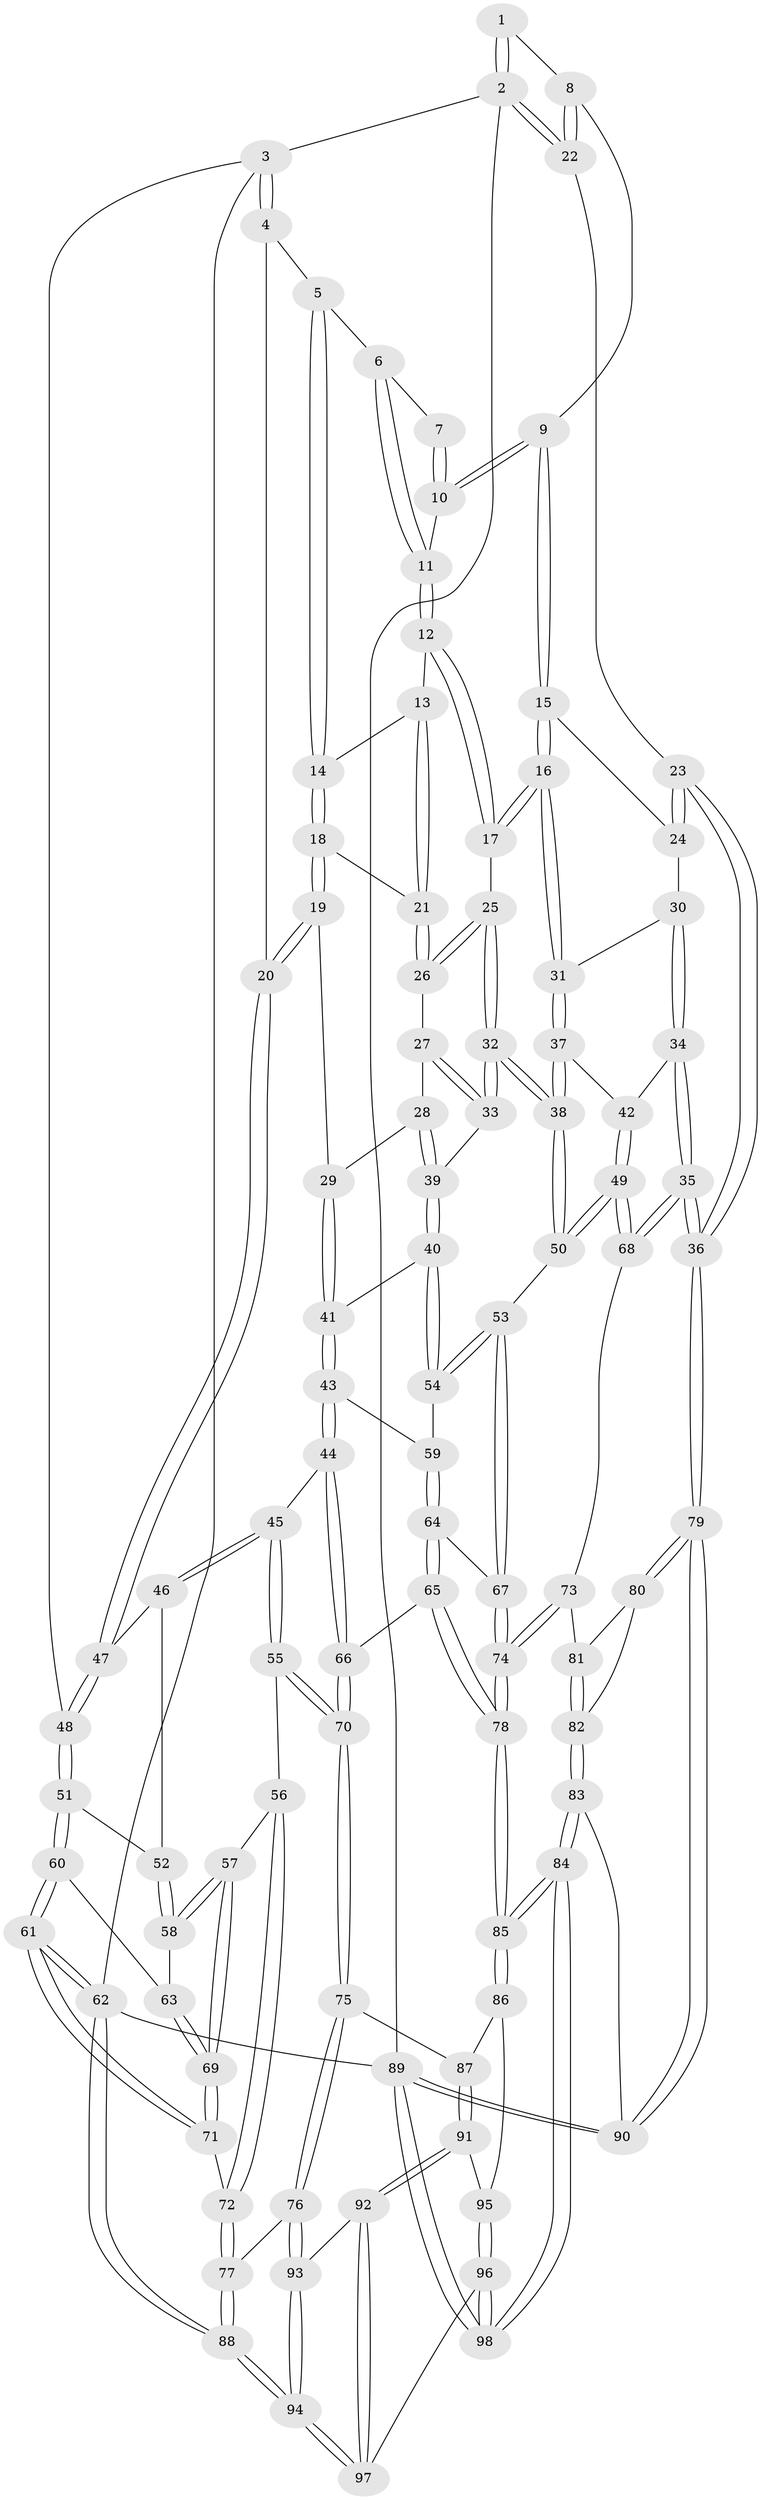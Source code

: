 // coarse degree distribution, {3: 0.1724137931034483, 7: 0.017241379310344827, 5: 0.29310344827586204, 4: 0.46551724137931033, 6: 0.05172413793103448}
// Generated by graph-tools (version 1.1) at 2025/42/03/06/25 10:42:28]
// undirected, 98 vertices, 242 edges
graph export_dot {
graph [start="1"]
  node [color=gray90,style=filled];
  1 [pos="+0.8629459553745659+0"];
  2 [pos="+1+0"];
  3 [pos="+0+0"];
  4 [pos="+0.27703588663653705+0"];
  5 [pos="+0.46910397671870724+0"];
  6 [pos="+0.5475301772018095+0"];
  7 [pos="+0.8182676439498014+0"];
  8 [pos="+0.8851200629255124+0.16433036778966692"];
  9 [pos="+0.8412896716050926+0.1837889005360943"];
  10 [pos="+0.7549499093175621+0.0709017748266956"];
  11 [pos="+0.6810260684119782+0.08685262516292411"];
  12 [pos="+0.6729354276337061+0.20965273176895313"];
  13 [pos="+0.5353243703552929+0.15191206736733223"];
  14 [pos="+0.5048711597406156+0.12663647600622835"];
  15 [pos="+0.772059409596942+0.24252206312963706"];
  16 [pos="+0.7494146316875449+0.253091294916265"];
  17 [pos="+0.6978852321104285+0.2390417028417729"];
  18 [pos="+0.4512570882915704+0.17936739661140455"];
  19 [pos="+0.3439096748010871+0.27499642948270925"];
  20 [pos="+0.3181339640520744+0.2753834954426448"];
  21 [pos="+0.5270242747830909+0.3038351813826535"];
  22 [pos="+1+0.25726817059076357"];
  23 [pos="+1+0.5202507261606725"];
  24 [pos="+0.8410055539230026+0.3003102756373337"];
  25 [pos="+0.6045324000539881+0.3187110238388478"];
  26 [pos="+0.5271858509016281+0.3141109049214844"];
  27 [pos="+0.512100973280499+0.32153881421104613"];
  28 [pos="+0.4677164946448851+0.32869695177789343"];
  29 [pos="+0.3656720271221179+0.2891540004605552"];
  30 [pos="+0.8623047375503302+0.37603233151120846"];
  31 [pos="+0.7533382790322554+0.30865454581126306"];
  32 [pos="+0.6104004175783551+0.43548560529192837"];
  33 [pos="+0.5459669747332171+0.4211899190771122"];
  34 [pos="+0.9467258940992136+0.46059387324254963"];
  35 [pos="+1+0.5261264302950813"];
  36 [pos="+1+0.5301950229318839"];
  37 [pos="+0.7530152428455897+0.3312704952380313"];
  38 [pos="+0.6508000751957098+0.49248397243500525"];
  39 [pos="+0.47988254700399+0.439413633007985"];
  40 [pos="+0.47517430015578616+0.44670365797063744"];
  41 [pos="+0.43149424991199925+0.4648042936618705"];
  42 [pos="+0.800483271297857+0.4060162245846645"];
  43 [pos="+0.3940489176788645+0.5049048650846389"];
  44 [pos="+0.34941457745609983+0.5183998635179927"];
  45 [pos="+0.33272508994878786+0.5099164219168986"];
  46 [pos="+0.26541581955133337+0.3592043415050475"];
  47 [pos="+0.2918911810421143+0.2901122294258881"];
  48 [pos="+0+0"];
  49 [pos="+0.7397991568955262+0.5422712277531172"];
  50 [pos="+0.6519916664436006+0.5007384896951382"];
  51 [pos="+0+0.20992485115456042"];
  52 [pos="+0.1699895478844444+0.4131629323926222"];
  53 [pos="+0.5957225697480913+0.5460070785163054"];
  54 [pos="+0.5423117314979586+0.527534413780429"];
  55 [pos="+0.21808057016330784+0.5687518524052086"];
  56 [pos="+0.18792987979356887+0.5585495175293814"];
  57 [pos="+0.139802234017959+0.5092238874133908"];
  58 [pos="+0.1392900564715695+0.5053231684553253"];
  59 [pos="+0.46118102468408767+0.5467139555606932"];
  60 [pos="+0+0.31973944033074303"];
  61 [pos="+0+0.6162284534937199"];
  62 [pos="+0+1"];
  63 [pos="+0.05055883819256943+0.47021362818088525"];
  64 [pos="+0.4710853624298315+0.6193593479458902"];
  65 [pos="+0.43067591815047507+0.6881940895548706"];
  66 [pos="+0.3769527699089382+0.6784679256175904"];
  67 [pos="+0.589004488656852+0.5680551303769109"];
  68 [pos="+0.7705031539237426+0.5696861751644406"];
  69 [pos="+0.020617764621692545+0.6046760042931383"];
  70 [pos="+0.26961048147229744+0.7409723157899564"];
  71 [pos="+0+0.6410037570946514"];
  72 [pos="+0.08777268282658697+0.7088378991226297"];
  73 [pos="+0.7564601775517416+0.6288369677753289"];
  74 [pos="+0.6030386788516813+0.7965069269124376"];
  75 [pos="+0.23972775440642105+0.784514951815332"];
  76 [pos="+0.22010677261665032+0.7964570649751215"];
  77 [pos="+0.15852540013392558+0.7973804724749247"];
  78 [pos="+0.5949514705777127+0.8191461075498784"];
  79 [pos="+1+0.6423936499342828"];
  80 [pos="+0.8535132094826446+0.7190468668669386"];
  81 [pos="+0.7695303036712371+0.6460815865248589"];
  82 [pos="+0.7985435035426764+0.7843926782545523"];
  83 [pos="+0.7395761242432869+0.8987285260424214"];
  84 [pos="+0.6795582071894957+0.9402756839285641"];
  85 [pos="+0.5971299877162949+0.8309946576668239"];
  86 [pos="+0.49912157237296473+0.8571244688200544"];
  87 [pos="+0.3994654776457934+0.8626587997588994"];
  88 [pos="+0+1"];
  89 [pos="+1+1"];
  90 [pos="+1+0.7517220867958071"];
  91 [pos="+0.3639764629991088+0.9391842822311284"];
  92 [pos="+0.33471477856390286+0.9670323504917693"];
  93 [pos="+0.25611582369674907+0.9120394875775862"];
  94 [pos="+0.06190812825702159+1"];
  95 [pos="+0.42067939949924293+0.955945985834058"];
  96 [pos="+0.40973420386184095+1"];
  97 [pos="+0.39668867666950386+1"];
  98 [pos="+0.696386053699996+1"];
  1 -- 2;
  1 -- 2;
  1 -- 8;
  2 -- 3;
  2 -- 22;
  2 -- 22;
  2 -- 89;
  3 -- 4;
  3 -- 4;
  3 -- 48;
  3 -- 62;
  4 -- 5;
  4 -- 20;
  5 -- 6;
  5 -- 14;
  5 -- 14;
  6 -- 7;
  6 -- 11;
  6 -- 11;
  7 -- 10;
  7 -- 10;
  8 -- 9;
  8 -- 22;
  8 -- 22;
  9 -- 10;
  9 -- 10;
  9 -- 15;
  9 -- 15;
  10 -- 11;
  11 -- 12;
  11 -- 12;
  12 -- 13;
  12 -- 17;
  12 -- 17;
  13 -- 14;
  13 -- 21;
  13 -- 21;
  14 -- 18;
  14 -- 18;
  15 -- 16;
  15 -- 16;
  15 -- 24;
  16 -- 17;
  16 -- 17;
  16 -- 31;
  16 -- 31;
  17 -- 25;
  18 -- 19;
  18 -- 19;
  18 -- 21;
  19 -- 20;
  19 -- 20;
  19 -- 29;
  20 -- 47;
  20 -- 47;
  21 -- 26;
  21 -- 26;
  22 -- 23;
  23 -- 24;
  23 -- 24;
  23 -- 36;
  23 -- 36;
  24 -- 30;
  25 -- 26;
  25 -- 26;
  25 -- 32;
  25 -- 32;
  26 -- 27;
  27 -- 28;
  27 -- 33;
  27 -- 33;
  28 -- 29;
  28 -- 39;
  28 -- 39;
  29 -- 41;
  29 -- 41;
  30 -- 31;
  30 -- 34;
  30 -- 34;
  31 -- 37;
  31 -- 37;
  32 -- 33;
  32 -- 33;
  32 -- 38;
  32 -- 38;
  33 -- 39;
  34 -- 35;
  34 -- 35;
  34 -- 42;
  35 -- 36;
  35 -- 36;
  35 -- 68;
  35 -- 68;
  36 -- 79;
  36 -- 79;
  37 -- 38;
  37 -- 38;
  37 -- 42;
  38 -- 50;
  38 -- 50;
  39 -- 40;
  39 -- 40;
  40 -- 41;
  40 -- 54;
  40 -- 54;
  41 -- 43;
  41 -- 43;
  42 -- 49;
  42 -- 49;
  43 -- 44;
  43 -- 44;
  43 -- 59;
  44 -- 45;
  44 -- 66;
  44 -- 66;
  45 -- 46;
  45 -- 46;
  45 -- 55;
  45 -- 55;
  46 -- 47;
  46 -- 52;
  47 -- 48;
  47 -- 48;
  48 -- 51;
  48 -- 51;
  49 -- 50;
  49 -- 50;
  49 -- 68;
  49 -- 68;
  50 -- 53;
  51 -- 52;
  51 -- 60;
  51 -- 60;
  52 -- 58;
  52 -- 58;
  53 -- 54;
  53 -- 54;
  53 -- 67;
  53 -- 67;
  54 -- 59;
  55 -- 56;
  55 -- 70;
  55 -- 70;
  56 -- 57;
  56 -- 72;
  56 -- 72;
  57 -- 58;
  57 -- 58;
  57 -- 69;
  57 -- 69;
  58 -- 63;
  59 -- 64;
  59 -- 64;
  60 -- 61;
  60 -- 61;
  60 -- 63;
  61 -- 62;
  61 -- 62;
  61 -- 71;
  61 -- 71;
  62 -- 88;
  62 -- 88;
  62 -- 89;
  63 -- 69;
  63 -- 69;
  64 -- 65;
  64 -- 65;
  64 -- 67;
  65 -- 66;
  65 -- 78;
  65 -- 78;
  66 -- 70;
  66 -- 70;
  67 -- 74;
  67 -- 74;
  68 -- 73;
  69 -- 71;
  69 -- 71;
  70 -- 75;
  70 -- 75;
  71 -- 72;
  72 -- 77;
  72 -- 77;
  73 -- 74;
  73 -- 74;
  73 -- 81;
  74 -- 78;
  74 -- 78;
  75 -- 76;
  75 -- 76;
  75 -- 87;
  76 -- 77;
  76 -- 93;
  76 -- 93;
  77 -- 88;
  77 -- 88;
  78 -- 85;
  78 -- 85;
  79 -- 80;
  79 -- 80;
  79 -- 90;
  79 -- 90;
  80 -- 81;
  80 -- 82;
  81 -- 82;
  81 -- 82;
  82 -- 83;
  82 -- 83;
  83 -- 84;
  83 -- 84;
  83 -- 90;
  84 -- 85;
  84 -- 85;
  84 -- 98;
  84 -- 98;
  85 -- 86;
  85 -- 86;
  86 -- 87;
  86 -- 95;
  87 -- 91;
  87 -- 91;
  88 -- 94;
  88 -- 94;
  89 -- 90;
  89 -- 90;
  89 -- 98;
  89 -- 98;
  91 -- 92;
  91 -- 92;
  91 -- 95;
  92 -- 93;
  92 -- 97;
  92 -- 97;
  93 -- 94;
  93 -- 94;
  94 -- 97;
  94 -- 97;
  95 -- 96;
  95 -- 96;
  96 -- 97;
  96 -- 98;
  96 -- 98;
}
